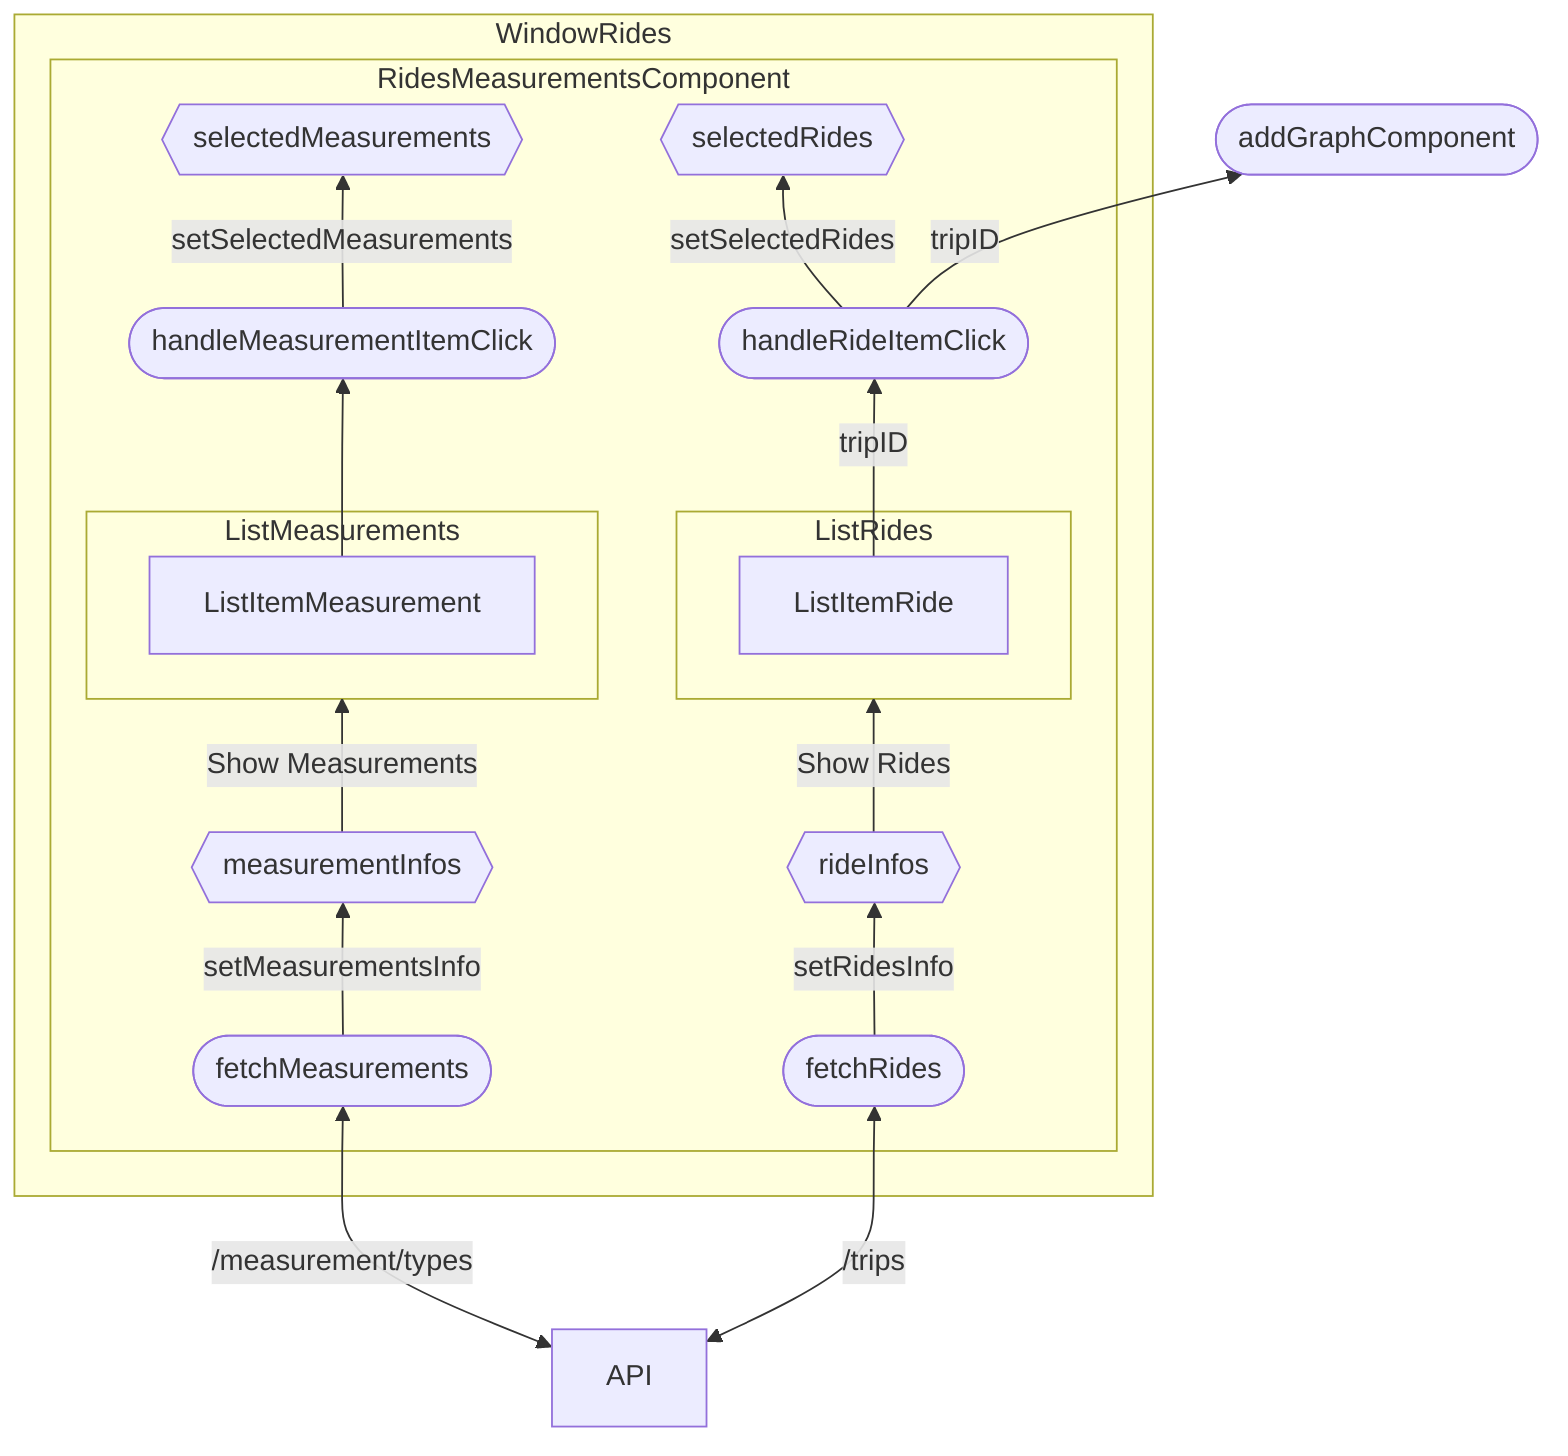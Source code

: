 flowchart BT
    handleRideItemClick -- tripID --> addGraphComponent([addGraphComponent])

    API <-- /trips --> fetchRides
    API <-- /measurement/types --> fetchMeasurements

    subgraph WindowRides
        subgraph RidesMeasurementsComponent
            
            fetchRides([fetchRides]) -- setRidesInfo --> rideInfos{{rideInfos}}

            fetchMeasurements([fetchMeasurements]) -- setMeasurementsInfo --> measurementInfos{{measurementInfos}}
            
            ListItemRide -- tripID --> handleRideItemClick([handleRideItemClick])
            
            ListItemMeasurement --> handleMeasurementItemClick([handleMeasurementItemClick])

            rideInfos{{rideInfos}} -- Show Rides --> ListRides

            measurementInfos{{measurementInfos}} -- Show Measurements --> ListMeasurements
            
            handleMeasurementItemClick -- setSelectedMeasurements --> selectedMeasurements{{selectedMeasurements}}

            handleRideItemClick -- setSelectedRides --> selectedRides{{selectedRides}}
            subgraph ListRides
                ListItemRide
            end
            subgraph ListMeasurements
                ListItemMeasurement
            end
        end
    end